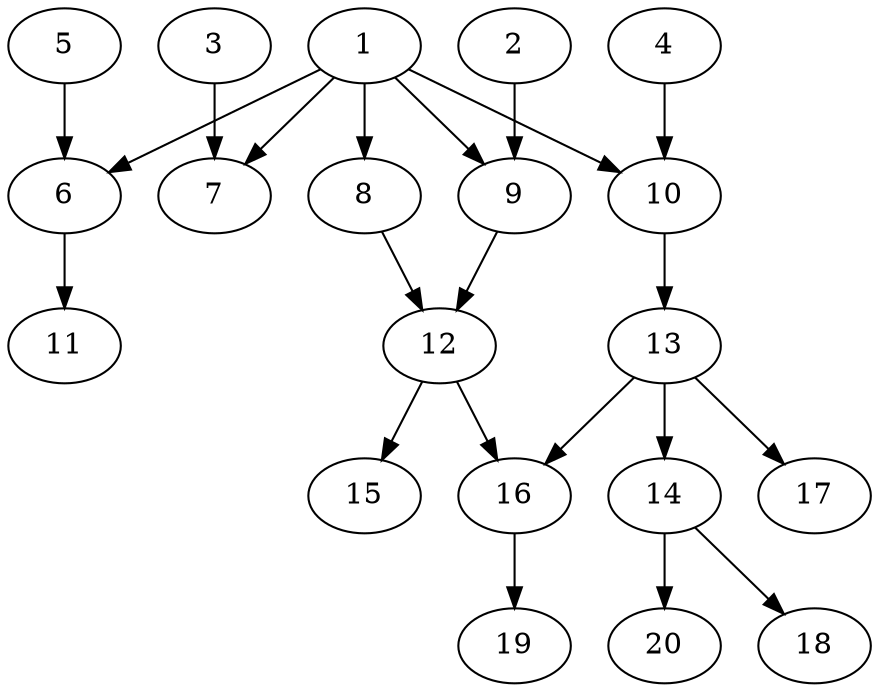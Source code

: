 // DAG automatically generated by daggen at Sat Jul 27 15:37:47 2019
// ./daggen --dot -n 20 --ccr 0.5 --fat 0.5 --regular 0.5 --density 0.4 --mindata 5242880 --maxdata 52428800 
digraph G {
  1 [size="34961408", alpha="0.14", expect_size="17480704"] 
  1 -> 6 [size ="17480704"]
  1 -> 7 [size ="17480704"]
  1 -> 8 [size ="17480704"]
  1 -> 9 [size ="17480704"]
  1 -> 10 [size ="17480704"]
  2 [size="100788224", alpha="0.15", expect_size="50394112"] 
  2 -> 9 [size ="50394112"]
  3 [size="72484864", alpha="0.05", expect_size="36242432"] 
  3 -> 7 [size ="36242432"]
  4 [size="99383296", alpha="0.11", expect_size="49691648"] 
  4 -> 10 [size ="49691648"]
  5 [size="49139712", alpha="0.11", expect_size="24569856"] 
  5 -> 6 [size ="24569856"]
  6 [size="94795776", alpha="0.05", expect_size="47397888"] 
  6 -> 11 [size ="47397888"]
  7 [size="63508480", alpha="0.13", expect_size="31754240"] 
  8 [size="89274368", alpha="0.02", expect_size="44637184"] 
  8 -> 12 [size ="44637184"]
  9 [size="91174912", alpha="0.00", expect_size="45587456"] 
  9 -> 12 [size ="45587456"]
  10 [size="73123840", alpha="0.11", expect_size="36561920"] 
  10 -> 13 [size ="36561920"]
  11 [size="67504128", alpha="0.00", expect_size="33752064"] 
  12 [size="39817216", alpha="0.07", expect_size="19908608"] 
  12 -> 15 [size ="19908608"]
  12 -> 16 [size ="19908608"]
  13 [size="16343040", alpha="0.17", expect_size="8171520"] 
  13 -> 14 [size ="8171520"]
  13 -> 16 [size ="8171520"]
  13 -> 17 [size ="8171520"]
  14 [size="37957632", alpha="0.11", expect_size="18978816"] 
  14 -> 18 [size ="18978816"]
  14 -> 20 [size ="18978816"]
  15 [size="88944640", alpha="0.06", expect_size="44472320"] 
  16 [size="46462976", alpha="0.03", expect_size="23231488"] 
  16 -> 19 [size ="23231488"]
  17 [size="70545408", alpha="0.03", expect_size="35272704"] 
  18 [size="37044224", alpha="0.02", expect_size="18522112"] 
  19 [size="47814656", alpha="0.13", expect_size="23907328"] 
  20 [size="49504256", alpha="0.12", expect_size="24752128"] 
}

